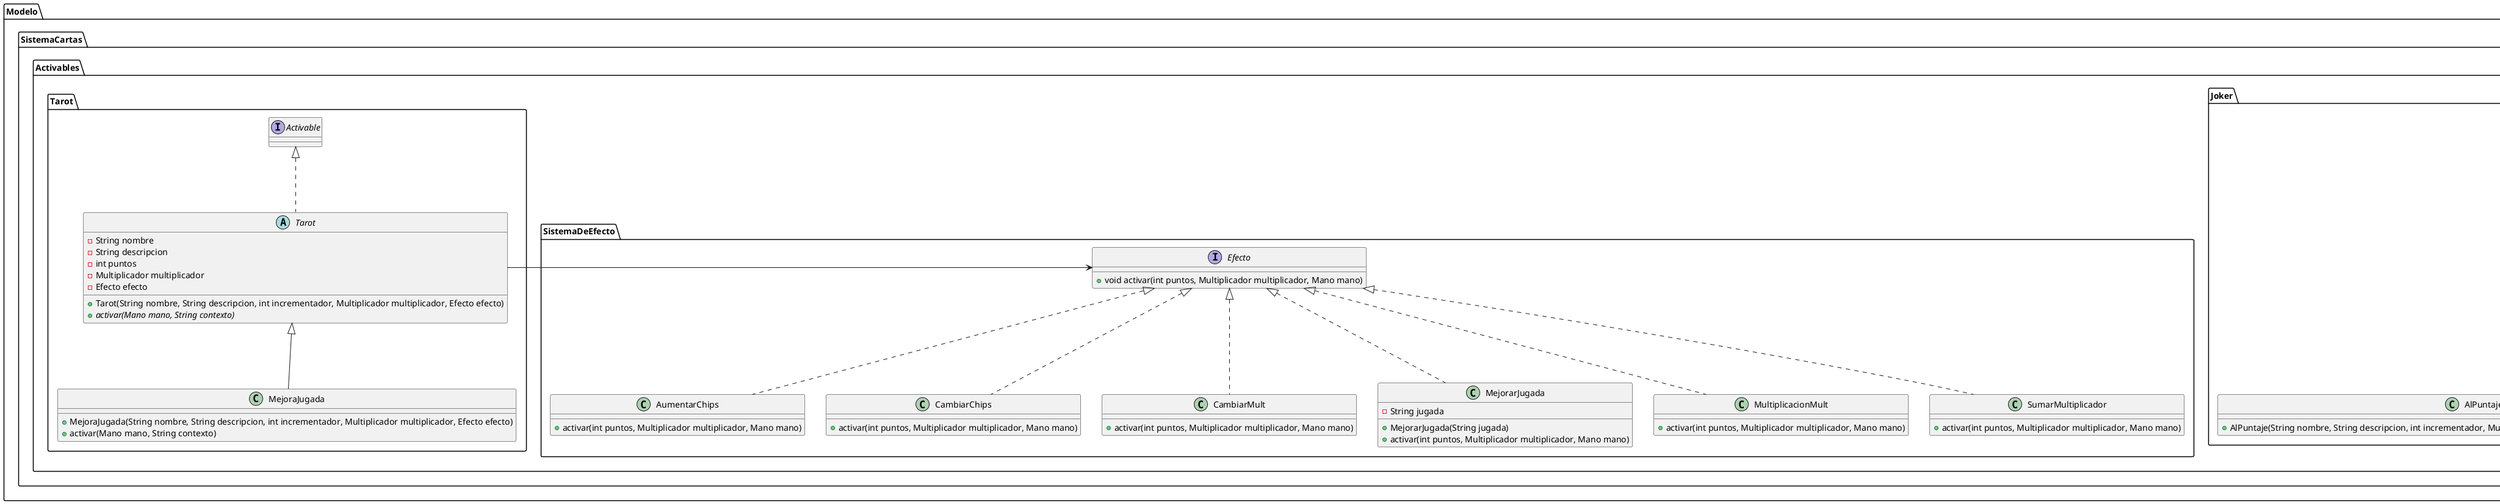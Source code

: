 @@startuml
 package Modelo.SistemaCartas.Activables.Joker {

     interface Activable {
         +void activar(Mano mano, String contexto)
     }

     abstract class Joker implements Activable {
         -nombre:String
         -descripcion:String
         -activacion:String
         -efecto:Efecto
         -incrementador:int
         -multiplicador:Multiplicador
         +Joker(String nombre, String descripcion, int puntaje, Multiplicador multiplicacion,
         String activacion, Efecto efecto)
         +Joker(String nombre, String descripcion, int puntaje, Multiplicador multiplicacion,
                  String activacion)
         +{abstract}activar(Mano mano, String contexto):void
     }

     class AlPuntaje extends Joker{
        +AlPuntaje(String nombre, String descripcion, int incrementador, Multiplicador multiplicador, String activacion, Efecto efecto)
     }

     class Descarte extends Joker {
         +Descarte(String nombre, String descripcion, int puntos, Multiplicador multiplicador, Efecto efecto)
     }

     class unoEn extends Joker{
        +UnoEn(String nombre, String descripcion, int puntos, Multiplicador multiplicador, Efecto efecto)
     }

     class PorJugada extends Joker{
        +PorJugada(String nombre, String descripcion, int puntos, Multiplicador multiplicador, String jugada, Efecto efecto)
     }

     class Combinacion implements Activable {
         -String nombre
         -String descripcion
         -ArrayList<Joker> subcomodines

         +Combinacion(String nombre, String descripcion, ArrayList<Activable> subcomodines)
         +void activar(Mano mano, String contexto)

     }

 }

 package Modelo.SistemaCartas.Activables.SistemaDeEfecto {
     interface Efecto{
         +void activar(int puntos, Multiplicador multiplicador, Mano mano)
     }


     class AumentarChips implements Efecto{
        +activar(int puntos, Multiplicador multiplicador, Mano mano)
     }

     class CambiarChips implements Efecto{
             +activar(int puntos, Multiplicador multiplicador, Mano mano)
     }

     class CambiarMult implements Efecto{
            +activar(int puntos, Multiplicador multiplicador, Mano mano)
     }

     class MejorarJugada implements Efecto{
            -String jugada
            +MejorarJugada(String jugada)
            +activar(int puntos, Multiplicador multiplicador, Mano mano)
     }

     class MultiplicacionMult implements Efecto{
            +activar(int puntos, Multiplicador multiplicador, Mano mano)
         }

     class SumarMultiplicador implements Efecto{
                 +activar(int puntos, Multiplicador multiplicador, Mano mano)
     }


}

package Modelo.SistemaCartas.Activables.Tarot{
    abstract class Tarot implements Activable{
    - String nombre
    - String descripcion
    - int puntos
    - Multiplicador multiplicador
    -Efecto efecto
        +Tarot(String nombre, String descripcion, int incrementador, Multiplicador multiplicador, Efecto efecto)
        +{abstract}activar(Mano mano, String contexto)
    }

    class MejoraJugada extends Tarot{
    +MejoraJugada(String nombre, String descripcion, int incrementador, Multiplicador multiplicador, Efecto efecto)
    +activar(Mano mano, String contexto)
    }



    Tarot -> Efecto


}



 @enduml
